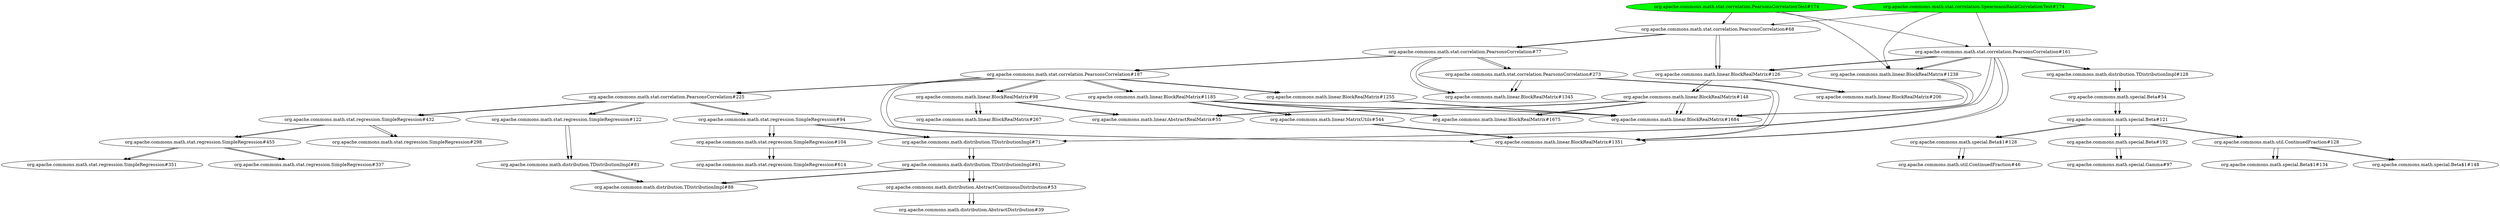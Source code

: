digraph "cg/org.apache.commons.math.stat.correlation.PearsonsCorrelationTest#174"
{
	"org.apache.commons.math.stat.correlation.SpearmansRankCorrelationTest#174" [style=filled,fillcolor=green];
	"org.apache.commons.math.stat.correlation.SpearmansRankCorrelationTest#174" -> "org.apache.commons.math.stat.correlation.PearsonsCorrelation#68";
	"org.apache.commons.math.stat.correlation.PearsonsCorrelation#68" -> "org.apache.commons.math.linear.BlockRealMatrix#126";
	"org.apache.commons.math.linear.BlockRealMatrix#126" -> "org.apache.commons.math.linear.BlockRealMatrix#206";
	"org.apache.commons.math.linear.BlockRealMatrix#126" -> "org.apache.commons.math.linear.BlockRealMatrix#148";
	"org.apache.commons.math.linear.BlockRealMatrix#148" -> "org.apache.commons.math.linear.AbstractRealMatrix#55";
	"org.apache.commons.math.linear.BlockRealMatrix#148" -> "org.apache.commons.math.linear.BlockRealMatrix#1675";
	"org.apache.commons.math.linear.BlockRealMatrix#148" -> "org.apache.commons.math.linear.BlockRealMatrix#1684";
	"org.apache.commons.math.stat.correlation.PearsonsCorrelation#68" -> "org.apache.commons.math.stat.correlation.PearsonsCorrelation#77";
	"org.apache.commons.math.stat.correlation.PearsonsCorrelation#77" -> "org.apache.commons.math.stat.correlation.PearsonsCorrelation#273";
	"org.apache.commons.math.stat.correlation.PearsonsCorrelation#273" -> "org.apache.commons.math.linear.BlockRealMatrix#1345";
	"org.apache.commons.math.stat.correlation.PearsonsCorrelation#273" -> "org.apache.commons.math.linear.BlockRealMatrix#1351";
	"org.apache.commons.math.stat.correlation.PearsonsCorrelation#77" -> "org.apache.commons.math.linear.BlockRealMatrix#1345";
	"org.apache.commons.math.stat.correlation.PearsonsCorrelation#77" -> "org.apache.commons.math.stat.correlation.PearsonsCorrelation#187";
	"org.apache.commons.math.stat.correlation.PearsonsCorrelation#187" -> "org.apache.commons.math.linear.BlockRealMatrix#1351";
	"org.apache.commons.math.stat.correlation.PearsonsCorrelation#187" -> "org.apache.commons.math.linear.BlockRealMatrix#98";
	"org.apache.commons.math.linear.BlockRealMatrix#98" -> "org.apache.commons.math.linear.AbstractRealMatrix#55";
	"org.apache.commons.math.linear.BlockRealMatrix#98" -> "org.apache.commons.math.linear.BlockRealMatrix#267";
	"org.apache.commons.math.stat.correlation.PearsonsCorrelation#187" -> "org.apache.commons.math.linear.BlockRealMatrix#1255";
	"org.apache.commons.math.linear.BlockRealMatrix#1255" -> "org.apache.commons.math.linear.BlockRealMatrix#1684";
	"org.apache.commons.math.stat.correlation.PearsonsCorrelation#187" -> "org.apache.commons.math.linear.BlockRealMatrix#1185";
	"org.apache.commons.math.linear.BlockRealMatrix#1185" -> "org.apache.commons.math.linear.MatrixUtils#544";
	"org.apache.commons.math.linear.MatrixUtils#544" -> "org.apache.commons.math.linear.BlockRealMatrix#1351";
	"org.apache.commons.math.linear.BlockRealMatrix#1185" -> "org.apache.commons.math.linear.BlockRealMatrix#1684";
	"org.apache.commons.math.linear.BlockRealMatrix#1185" -> "org.apache.commons.math.linear.BlockRealMatrix#1675";
	"org.apache.commons.math.stat.correlation.PearsonsCorrelation#187" -> "org.apache.commons.math.stat.correlation.PearsonsCorrelation#225";
	"org.apache.commons.math.stat.correlation.PearsonsCorrelation#225" -> "org.apache.commons.math.stat.regression.SimpleRegression#94";
	"org.apache.commons.math.stat.regression.SimpleRegression#94" -> "org.apache.commons.math.distribution.TDistributionImpl#71";
	"org.apache.commons.math.distribution.TDistributionImpl#71" -> "org.apache.commons.math.distribution.TDistributionImpl#61";
	"org.apache.commons.math.distribution.TDistributionImpl#61" -> "org.apache.commons.math.distribution.AbstractContinuousDistribution#53";
	"org.apache.commons.math.distribution.AbstractContinuousDistribution#53" -> "org.apache.commons.math.distribution.AbstractDistribution#39";
	"org.apache.commons.math.distribution.TDistributionImpl#61" -> "org.apache.commons.math.distribution.TDistributionImpl#88";
	"org.apache.commons.math.stat.regression.SimpleRegression#94" -> "org.apache.commons.math.stat.regression.SimpleRegression#104";
	"org.apache.commons.math.stat.regression.SimpleRegression#104" -> "org.apache.commons.math.stat.regression.SimpleRegression#614";
	"org.apache.commons.math.stat.correlation.PearsonsCorrelation#225" -> "org.apache.commons.math.stat.regression.SimpleRegression#122";
	"org.apache.commons.math.stat.regression.SimpleRegression#122" -> "org.apache.commons.math.distribution.TDistributionImpl#81";
	"org.apache.commons.math.distribution.TDistributionImpl#81" -> "org.apache.commons.math.distribution.TDistributionImpl#88";
	"org.apache.commons.math.stat.correlation.PearsonsCorrelation#225" -> "org.apache.commons.math.stat.regression.SimpleRegression#432";
	"org.apache.commons.math.stat.regression.SimpleRegression#432" -> "org.apache.commons.math.stat.regression.SimpleRegression#298";
	"org.apache.commons.math.stat.regression.SimpleRegression#432" -> "org.apache.commons.math.stat.regression.SimpleRegression#455";
	"org.apache.commons.math.stat.regression.SimpleRegression#455" -> "org.apache.commons.math.stat.regression.SimpleRegression#351";
	"org.apache.commons.math.stat.regression.SimpleRegression#455" -> "org.apache.commons.math.stat.regression.SimpleRegression#337";
	"org.apache.commons.math.stat.correlation.SpearmansRankCorrelationTest#174" -> "org.apache.commons.math.stat.correlation.PearsonsCorrelation#161";
	"org.apache.commons.math.stat.correlation.PearsonsCorrelation#161" -> "org.apache.commons.math.distribution.TDistributionImpl#71";
	"org.apache.commons.math.stat.correlation.PearsonsCorrelation#161" -> "org.apache.commons.math.linear.BlockRealMatrix#1351";
	"org.apache.commons.math.stat.correlation.PearsonsCorrelation#161" -> "org.apache.commons.math.linear.BlockRealMatrix#1238";
	"org.apache.commons.math.linear.BlockRealMatrix#1238" -> "org.apache.commons.math.linear.BlockRealMatrix#1684";
	"org.apache.commons.math.stat.correlation.PearsonsCorrelation#161" -> "org.apache.commons.math.distribution.TDistributionImpl#128";
	"org.apache.commons.math.distribution.TDistributionImpl#128" -> "org.apache.commons.math.special.Beta#54";
	"org.apache.commons.math.special.Beta#54" -> "org.apache.commons.math.special.Beta#121";
	"org.apache.commons.math.special.Beta#121" -> "org.apache.commons.math.special.Beta$1#128";
	"org.apache.commons.math.special.Beta$1#128" -> "org.apache.commons.math.util.ContinuedFraction#46";
	"org.apache.commons.math.special.Beta#121" -> "org.apache.commons.math.special.Beta#192";
	"org.apache.commons.math.special.Beta#192" -> "org.apache.commons.math.special.Gamma#97";
	"org.apache.commons.math.special.Beta#121" -> "org.apache.commons.math.util.ContinuedFraction#128";
	"org.apache.commons.math.util.ContinuedFraction#128" -> "org.apache.commons.math.special.Beta$1#148";
	"org.apache.commons.math.util.ContinuedFraction#128" -> "org.apache.commons.math.special.Beta$1#134";
	"org.apache.commons.math.stat.correlation.PearsonsCorrelation#161" -> "org.apache.commons.math.linear.BlockRealMatrix#126";
	"org.apache.commons.math.stat.correlation.SpearmansRankCorrelationTest#174" -> "org.apache.commons.math.linear.BlockRealMatrix#1238";
	"org.apache.commons.math.stat.correlation.PearsonsCorrelationTest#174" [style=filled,fillcolor=green];
	"org.apache.commons.math.stat.correlation.PearsonsCorrelationTest#174" -> "org.apache.commons.math.stat.correlation.PearsonsCorrelation#68";
	"org.apache.commons.math.stat.correlation.PearsonsCorrelation#68" -> "org.apache.commons.math.linear.BlockRealMatrix#126";
	"org.apache.commons.math.linear.BlockRealMatrix#126" -> "org.apache.commons.math.linear.BlockRealMatrix#206";
	"org.apache.commons.math.linear.BlockRealMatrix#126" -> "org.apache.commons.math.linear.BlockRealMatrix#148";
	"org.apache.commons.math.linear.BlockRealMatrix#148" -> "org.apache.commons.math.linear.AbstractRealMatrix#55";
	"org.apache.commons.math.linear.BlockRealMatrix#148" -> "org.apache.commons.math.linear.BlockRealMatrix#1675";
	"org.apache.commons.math.linear.BlockRealMatrix#148" -> "org.apache.commons.math.linear.BlockRealMatrix#1684";
	"org.apache.commons.math.stat.correlation.PearsonsCorrelation#68" -> "org.apache.commons.math.stat.correlation.PearsonsCorrelation#77";
	"org.apache.commons.math.stat.correlation.PearsonsCorrelation#77" -> "org.apache.commons.math.stat.correlation.PearsonsCorrelation#273";
	"org.apache.commons.math.stat.correlation.PearsonsCorrelation#273" -> "org.apache.commons.math.linear.BlockRealMatrix#1345";
	"org.apache.commons.math.stat.correlation.PearsonsCorrelation#273" -> "org.apache.commons.math.linear.BlockRealMatrix#1351";
	"org.apache.commons.math.stat.correlation.PearsonsCorrelation#77" -> "org.apache.commons.math.linear.BlockRealMatrix#1345";
	"org.apache.commons.math.stat.correlation.PearsonsCorrelation#77" -> "org.apache.commons.math.stat.correlation.PearsonsCorrelation#187";
	"org.apache.commons.math.stat.correlation.PearsonsCorrelation#187" -> "org.apache.commons.math.linear.BlockRealMatrix#1351";
	"org.apache.commons.math.stat.correlation.PearsonsCorrelation#187" -> "org.apache.commons.math.linear.BlockRealMatrix#98";
	"org.apache.commons.math.linear.BlockRealMatrix#98" -> "org.apache.commons.math.linear.AbstractRealMatrix#55";
	"org.apache.commons.math.linear.BlockRealMatrix#98" -> "org.apache.commons.math.linear.BlockRealMatrix#267";
	"org.apache.commons.math.stat.correlation.PearsonsCorrelation#187" -> "org.apache.commons.math.linear.BlockRealMatrix#1255";
	"org.apache.commons.math.linear.BlockRealMatrix#1255" -> "org.apache.commons.math.linear.BlockRealMatrix#1684";
	"org.apache.commons.math.stat.correlation.PearsonsCorrelation#187" -> "org.apache.commons.math.linear.BlockRealMatrix#1185";
	"org.apache.commons.math.linear.BlockRealMatrix#1185" -> "org.apache.commons.math.linear.MatrixUtils#544";
	"org.apache.commons.math.linear.MatrixUtils#544" -> "org.apache.commons.math.linear.BlockRealMatrix#1351";
	"org.apache.commons.math.linear.BlockRealMatrix#1185" -> "org.apache.commons.math.linear.BlockRealMatrix#1684";
	"org.apache.commons.math.linear.BlockRealMatrix#1185" -> "org.apache.commons.math.linear.BlockRealMatrix#1675";
	"org.apache.commons.math.stat.correlation.PearsonsCorrelation#187" -> "org.apache.commons.math.stat.correlation.PearsonsCorrelation#225";
	"org.apache.commons.math.stat.correlation.PearsonsCorrelation#225" -> "org.apache.commons.math.stat.regression.SimpleRegression#94";
	"org.apache.commons.math.stat.regression.SimpleRegression#94" -> "org.apache.commons.math.distribution.TDistributionImpl#71";
	"org.apache.commons.math.distribution.TDistributionImpl#71" -> "org.apache.commons.math.distribution.TDistributionImpl#61";
	"org.apache.commons.math.distribution.TDistributionImpl#61" -> "org.apache.commons.math.distribution.AbstractContinuousDistribution#53";
	"org.apache.commons.math.distribution.AbstractContinuousDistribution#53" -> "org.apache.commons.math.distribution.AbstractDistribution#39";
	"org.apache.commons.math.distribution.TDistributionImpl#61" -> "org.apache.commons.math.distribution.TDistributionImpl#88";
	"org.apache.commons.math.stat.regression.SimpleRegression#94" -> "org.apache.commons.math.stat.regression.SimpleRegression#104";
	"org.apache.commons.math.stat.regression.SimpleRegression#104" -> "org.apache.commons.math.stat.regression.SimpleRegression#614";
	"org.apache.commons.math.stat.correlation.PearsonsCorrelation#225" -> "org.apache.commons.math.stat.regression.SimpleRegression#122";
	"org.apache.commons.math.stat.regression.SimpleRegression#122" -> "org.apache.commons.math.distribution.TDistributionImpl#81";
	"org.apache.commons.math.distribution.TDistributionImpl#81" -> "org.apache.commons.math.distribution.TDistributionImpl#88";
	"org.apache.commons.math.stat.correlation.PearsonsCorrelation#225" -> "org.apache.commons.math.stat.regression.SimpleRegression#432";
	"org.apache.commons.math.stat.regression.SimpleRegression#432" -> "org.apache.commons.math.stat.regression.SimpleRegression#298";
	"org.apache.commons.math.stat.regression.SimpleRegression#432" -> "org.apache.commons.math.stat.regression.SimpleRegression#455";
	"org.apache.commons.math.stat.regression.SimpleRegression#455" -> "org.apache.commons.math.stat.regression.SimpleRegression#351";
	"org.apache.commons.math.stat.regression.SimpleRegression#455" -> "org.apache.commons.math.stat.regression.SimpleRegression#337";
	"org.apache.commons.math.stat.correlation.PearsonsCorrelationTest#174" -> "org.apache.commons.math.stat.correlation.PearsonsCorrelation#161";
	"org.apache.commons.math.stat.correlation.PearsonsCorrelation#161" -> "org.apache.commons.math.distribution.TDistributionImpl#71";
	"org.apache.commons.math.stat.correlation.PearsonsCorrelation#161" -> "org.apache.commons.math.linear.BlockRealMatrix#1351";
	"org.apache.commons.math.stat.correlation.PearsonsCorrelation#161" -> "org.apache.commons.math.linear.BlockRealMatrix#1238";
	"org.apache.commons.math.linear.BlockRealMatrix#1238" -> "org.apache.commons.math.linear.BlockRealMatrix#1684";
	"org.apache.commons.math.stat.correlation.PearsonsCorrelation#161" -> "org.apache.commons.math.distribution.TDistributionImpl#128";
	"org.apache.commons.math.distribution.TDistributionImpl#128" -> "org.apache.commons.math.special.Beta#54";
	"org.apache.commons.math.special.Beta#54" -> "org.apache.commons.math.special.Beta#121";
	"org.apache.commons.math.special.Beta#121" -> "org.apache.commons.math.special.Beta$1#128";
	"org.apache.commons.math.special.Beta$1#128" -> "org.apache.commons.math.util.ContinuedFraction#46";
	"org.apache.commons.math.special.Beta#121" -> "org.apache.commons.math.special.Beta#192";
	"org.apache.commons.math.special.Beta#192" -> "org.apache.commons.math.special.Gamma#97";
	"org.apache.commons.math.special.Beta#121" -> "org.apache.commons.math.util.ContinuedFraction#128";
	"org.apache.commons.math.util.ContinuedFraction#128" -> "org.apache.commons.math.special.Beta$1#148";
	"org.apache.commons.math.util.ContinuedFraction#128" -> "org.apache.commons.math.special.Beta$1#134";
	"org.apache.commons.math.stat.correlation.PearsonsCorrelation#161" -> "org.apache.commons.math.linear.BlockRealMatrix#126";
	"org.apache.commons.math.stat.correlation.PearsonsCorrelationTest#174" -> "org.apache.commons.math.linear.BlockRealMatrix#1238";
}
